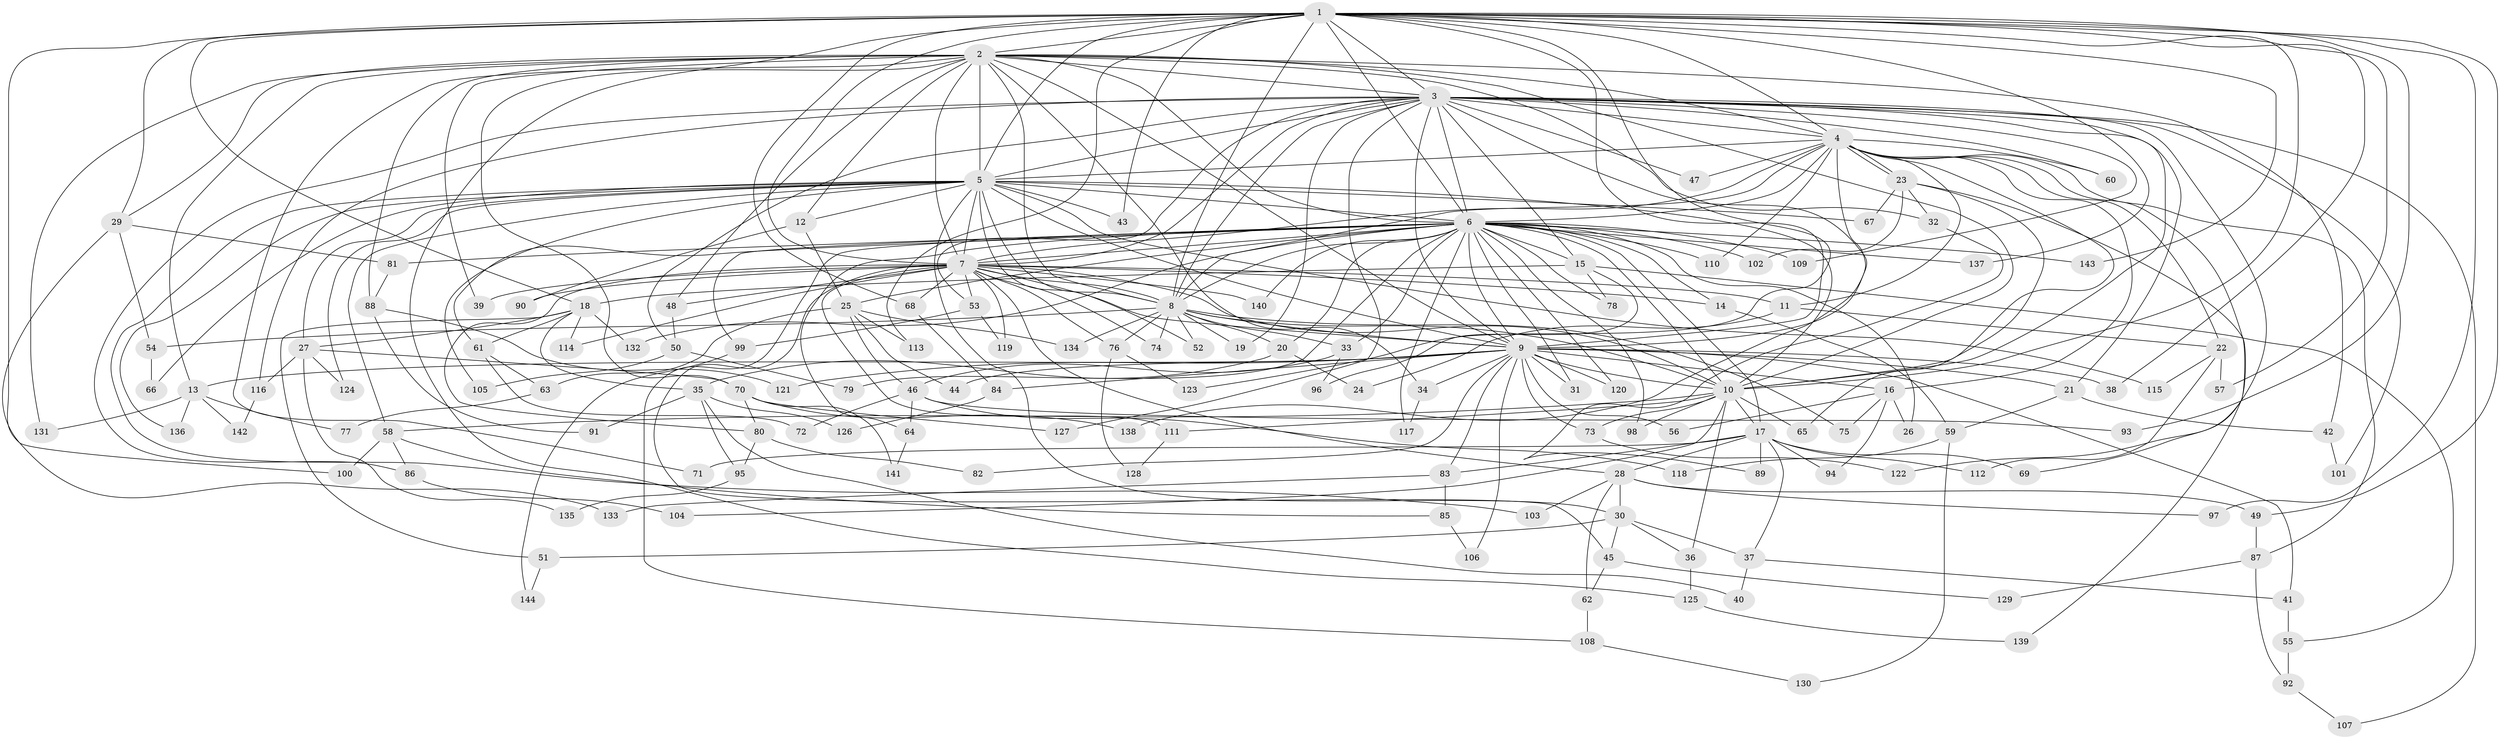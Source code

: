 // coarse degree distribution, {24: 0.027777777777777776, 25: 0.018518518518518517, 22: 0.009259259259259259, 20: 0.009259259259259259, 35: 0.009259259259259259, 16: 0.009259259259259259, 17: 0.009259259259259259, 4: 0.12037037037037036, 9: 0.018518518518518517, 6: 0.046296296296296294, 3: 0.16666666666666666, 10: 0.009259259259259259, 8: 0.009259259259259259, 2: 0.48148148148148145, 5: 0.046296296296296294, 7: 0.009259259259259259}
// Generated by graph-tools (version 1.1) at 2025/51/02/27/25 19:51:47]
// undirected, 144 vertices, 313 edges
graph export_dot {
graph [start="1"]
  node [color=gray90,style=filled];
  1;
  2;
  3;
  4;
  5;
  6;
  7;
  8;
  9;
  10;
  11;
  12;
  13;
  14;
  15;
  16;
  17;
  18;
  19;
  20;
  21;
  22;
  23;
  24;
  25;
  26;
  27;
  28;
  29;
  30;
  31;
  32;
  33;
  34;
  35;
  36;
  37;
  38;
  39;
  40;
  41;
  42;
  43;
  44;
  45;
  46;
  47;
  48;
  49;
  50;
  51;
  52;
  53;
  54;
  55;
  56;
  57;
  58;
  59;
  60;
  61;
  62;
  63;
  64;
  65;
  66;
  67;
  68;
  69;
  70;
  71;
  72;
  73;
  74;
  75;
  76;
  77;
  78;
  79;
  80;
  81;
  82;
  83;
  84;
  85;
  86;
  87;
  88;
  89;
  90;
  91;
  92;
  93;
  94;
  95;
  96;
  97;
  98;
  99;
  100;
  101;
  102;
  103;
  104;
  105;
  106;
  107;
  108;
  109;
  110;
  111;
  112;
  113;
  114;
  115;
  116;
  117;
  118;
  119;
  120;
  121;
  122;
  123;
  124;
  125;
  126;
  127;
  128;
  129;
  130;
  131;
  132;
  133;
  134;
  135;
  136;
  137;
  138;
  139;
  140;
  141;
  142;
  143;
  144;
  1 -- 2;
  1 -- 3;
  1 -- 4;
  1 -- 5;
  1 -- 6;
  1 -- 7;
  1 -- 8;
  1 -- 9;
  1 -- 10;
  1 -- 18;
  1 -- 29;
  1 -- 38;
  1 -- 43;
  1 -- 49;
  1 -- 57;
  1 -- 68;
  1 -- 93;
  1 -- 97;
  1 -- 100;
  1 -- 113;
  1 -- 123;
  1 -- 125;
  1 -- 137;
  1 -- 143;
  2 -- 3;
  2 -- 4;
  2 -- 5;
  2 -- 6;
  2 -- 7;
  2 -- 8;
  2 -- 9;
  2 -- 10;
  2 -- 12;
  2 -- 13;
  2 -- 29;
  2 -- 32;
  2 -- 34;
  2 -- 39;
  2 -- 42;
  2 -- 48;
  2 -- 70;
  2 -- 71;
  2 -- 88;
  2 -- 131;
  3 -- 4;
  3 -- 5;
  3 -- 6;
  3 -- 7;
  3 -- 8;
  3 -- 9;
  3 -- 10;
  3 -- 15;
  3 -- 19;
  3 -- 21;
  3 -- 47;
  3 -- 50;
  3 -- 53;
  3 -- 60;
  3 -- 86;
  3 -- 101;
  3 -- 107;
  3 -- 109;
  3 -- 116;
  3 -- 122;
  3 -- 127;
  3 -- 138;
  4 -- 5;
  4 -- 6;
  4 -- 7;
  4 -- 8;
  4 -- 9;
  4 -- 10;
  4 -- 11;
  4 -- 16;
  4 -- 22;
  4 -- 23;
  4 -- 23;
  4 -- 47;
  4 -- 60;
  4 -- 69;
  4 -- 87;
  4 -- 110;
  5 -- 6;
  5 -- 7;
  5 -- 8;
  5 -- 9;
  5 -- 10;
  5 -- 12;
  5 -- 27;
  5 -- 30;
  5 -- 43;
  5 -- 52;
  5 -- 58;
  5 -- 66;
  5 -- 67;
  5 -- 103;
  5 -- 105;
  5 -- 115;
  5 -- 124;
  5 -- 136;
  6 -- 7;
  6 -- 8;
  6 -- 9;
  6 -- 10;
  6 -- 14;
  6 -- 15;
  6 -- 17;
  6 -- 20;
  6 -- 25;
  6 -- 26;
  6 -- 31;
  6 -- 33;
  6 -- 61;
  6 -- 64;
  6 -- 78;
  6 -- 79;
  6 -- 81;
  6 -- 98;
  6 -- 99;
  6 -- 102;
  6 -- 108;
  6 -- 109;
  6 -- 110;
  6 -- 117;
  6 -- 120;
  6 -- 132;
  6 -- 137;
  6 -- 140;
  6 -- 143;
  7 -- 8;
  7 -- 9;
  7 -- 10;
  7 -- 11;
  7 -- 14;
  7 -- 28;
  7 -- 39;
  7 -- 45;
  7 -- 48;
  7 -- 53;
  7 -- 68;
  7 -- 74;
  7 -- 76;
  7 -- 80;
  7 -- 90;
  7 -- 111;
  7 -- 114;
  7 -- 119;
  7 -- 140;
  8 -- 9;
  8 -- 10;
  8 -- 19;
  8 -- 20;
  8 -- 33;
  8 -- 52;
  8 -- 54;
  8 -- 74;
  8 -- 75;
  8 -- 76;
  8 -- 134;
  9 -- 10;
  9 -- 13;
  9 -- 16;
  9 -- 21;
  9 -- 31;
  9 -- 34;
  9 -- 38;
  9 -- 41;
  9 -- 44;
  9 -- 56;
  9 -- 73;
  9 -- 82;
  9 -- 83;
  9 -- 84;
  9 -- 106;
  9 -- 120;
  9 -- 121;
  10 -- 17;
  10 -- 36;
  10 -- 58;
  10 -- 65;
  10 -- 73;
  10 -- 98;
  10 -- 104;
  10 -- 111;
  11 -- 22;
  11 -- 24;
  12 -- 25;
  12 -- 90;
  13 -- 77;
  13 -- 131;
  13 -- 136;
  13 -- 142;
  14 -- 59;
  15 -- 18;
  15 -- 55;
  15 -- 78;
  15 -- 96;
  16 -- 26;
  16 -- 56;
  16 -- 75;
  16 -- 94;
  17 -- 28;
  17 -- 37;
  17 -- 69;
  17 -- 71;
  17 -- 83;
  17 -- 89;
  17 -- 94;
  17 -- 112;
  18 -- 27;
  18 -- 35;
  18 -- 51;
  18 -- 61;
  18 -- 114;
  18 -- 132;
  20 -- 24;
  20 -- 35;
  21 -- 42;
  21 -- 59;
  22 -- 57;
  22 -- 112;
  22 -- 115;
  23 -- 32;
  23 -- 65;
  23 -- 67;
  23 -- 102;
  23 -- 139;
  25 -- 44;
  25 -- 46;
  25 -- 63;
  25 -- 113;
  25 -- 134;
  27 -- 70;
  27 -- 116;
  27 -- 124;
  27 -- 135;
  28 -- 30;
  28 -- 49;
  28 -- 62;
  28 -- 97;
  28 -- 103;
  29 -- 54;
  29 -- 81;
  29 -- 133;
  30 -- 36;
  30 -- 37;
  30 -- 45;
  30 -- 51;
  32 -- 89;
  33 -- 46;
  33 -- 96;
  34 -- 117;
  35 -- 40;
  35 -- 91;
  35 -- 95;
  35 -- 126;
  36 -- 125;
  37 -- 40;
  37 -- 41;
  41 -- 55;
  42 -- 101;
  45 -- 62;
  45 -- 129;
  46 -- 64;
  46 -- 72;
  46 -- 93;
  46 -- 118;
  48 -- 50;
  49 -- 87;
  50 -- 79;
  50 -- 105;
  51 -- 144;
  53 -- 99;
  53 -- 119;
  54 -- 66;
  55 -- 92;
  58 -- 85;
  58 -- 86;
  58 -- 100;
  59 -- 118;
  59 -- 130;
  61 -- 63;
  61 -- 72;
  62 -- 108;
  63 -- 77;
  64 -- 141;
  68 -- 84;
  70 -- 80;
  70 -- 127;
  70 -- 138;
  70 -- 141;
  73 -- 122;
  76 -- 123;
  76 -- 128;
  80 -- 82;
  80 -- 95;
  81 -- 88;
  83 -- 85;
  83 -- 133;
  84 -- 126;
  85 -- 106;
  86 -- 104;
  87 -- 92;
  87 -- 129;
  88 -- 91;
  88 -- 121;
  92 -- 107;
  95 -- 135;
  99 -- 144;
  108 -- 130;
  111 -- 128;
  116 -- 142;
  125 -- 139;
}
